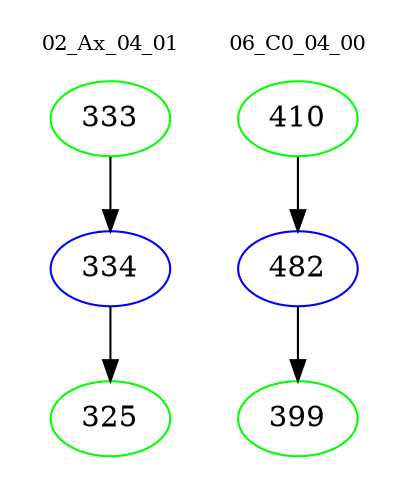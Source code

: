 digraph{
subgraph cluster_0 {
color = white
label = "02_Ax_04_01";
fontsize=10;
T0_333 [label="333", color="green"]
T0_333 -> T0_334 [color="black"]
T0_334 [label="334", color="blue"]
T0_334 -> T0_325 [color="black"]
T0_325 [label="325", color="green"]
}
subgraph cluster_1 {
color = white
label = "06_C0_04_00";
fontsize=10;
T1_410 [label="410", color="green"]
T1_410 -> T1_482 [color="black"]
T1_482 [label="482", color="blue"]
T1_482 -> T1_399 [color="black"]
T1_399 [label="399", color="green"]
}
}
